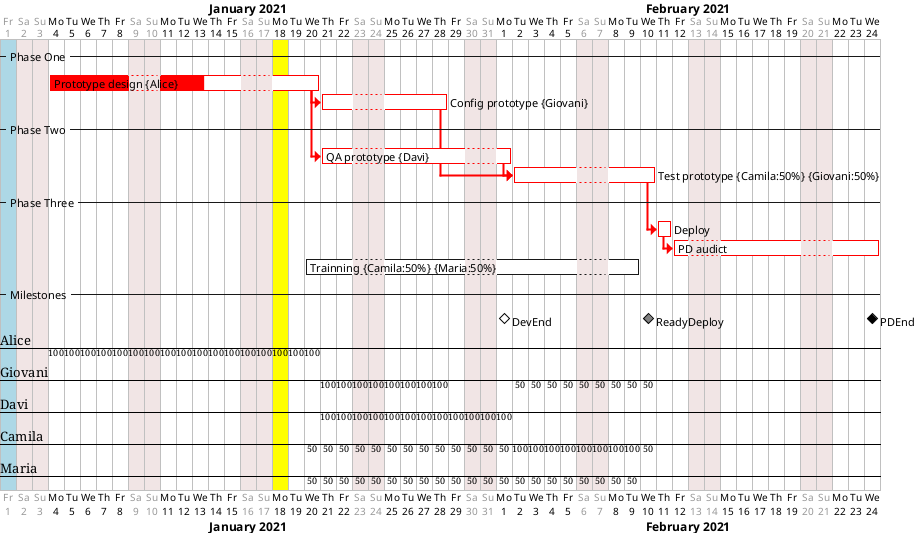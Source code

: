 @startgantt
project starts the 2021/01/01

' Day watching
2021/01/18 is colored in Yellow

' Close Days
saturday are closed
sunday are closed
2021/01/01 is closed
2021/01/01 is colored in lightblue

' Tasks and there layers
-- Phase One --
[Prototype design] on {Alice} lasts 13 days
[Prototype design] links to [[http://plantuml.com]]
[Config prototype] on {Giovani} lasts 6 days
-- Phase Two --
[QA prototype] on {Davi} lasts 8 days
[Test prototype] on {Camila:50}{Giovani:50} lasts 7 days
-- Phase Three --
[Deploy] lasts 1 day
[PD audict] lasts 9 days
[Trainning] on {Camila:50}{Maria:50} starts 2021/01/20
[Trainning] ends 2021/02/09
-- Milestones --

' Tasks flow
[Config prototype] starts at [Prototype design]'s end with red bold link
[QA prototype] starts at [Prototype design]'s end with red bold link
[Test prototype] starts at [Config prototype]'s end with red bold link
[Test prototype] starts at [QA prototype]'s end with red bold link
[Deploy] starts at [Test prototype]'s end with red bold link
[PD audict] starts at [Deploy]'s end with red bold link

' Tasks progress
[Prototype design] is 60% completed
[Config prototype] is 0% completed
[QA prototype] is 0% completed
[Test prototype] is 0% completed
[Deploy] is 0% completed
[PD audict] is 0% completed
[Trainning] is 0% completed

' Milestones
[DevEnd] happens at [Prototype design]'s end
[DevEnd] happens at [QA prototype]'s end
[ReadyDeploy] happens at [Test prototype]'s end
[ReadyDeploy] displays on same row as [DevEnd]
[PDEnd] happens at [PD audict]'s end
[PDEnd] displays on same row as [ReadyDeploy]

' Colors
[Prototype design] is colored in Red/Red
[Config prototype] is colored in Red/Red
[QA prototype] is colored in Red/Red
[Test prototype] is colored in Red/Red
[Deploy] is colored in Red/Red
[PD audict] is colored in Red/Red
[DevEnd] is colored in White/Black
[ReadyDeploy] is colored in Gray/Black

@endgantt
